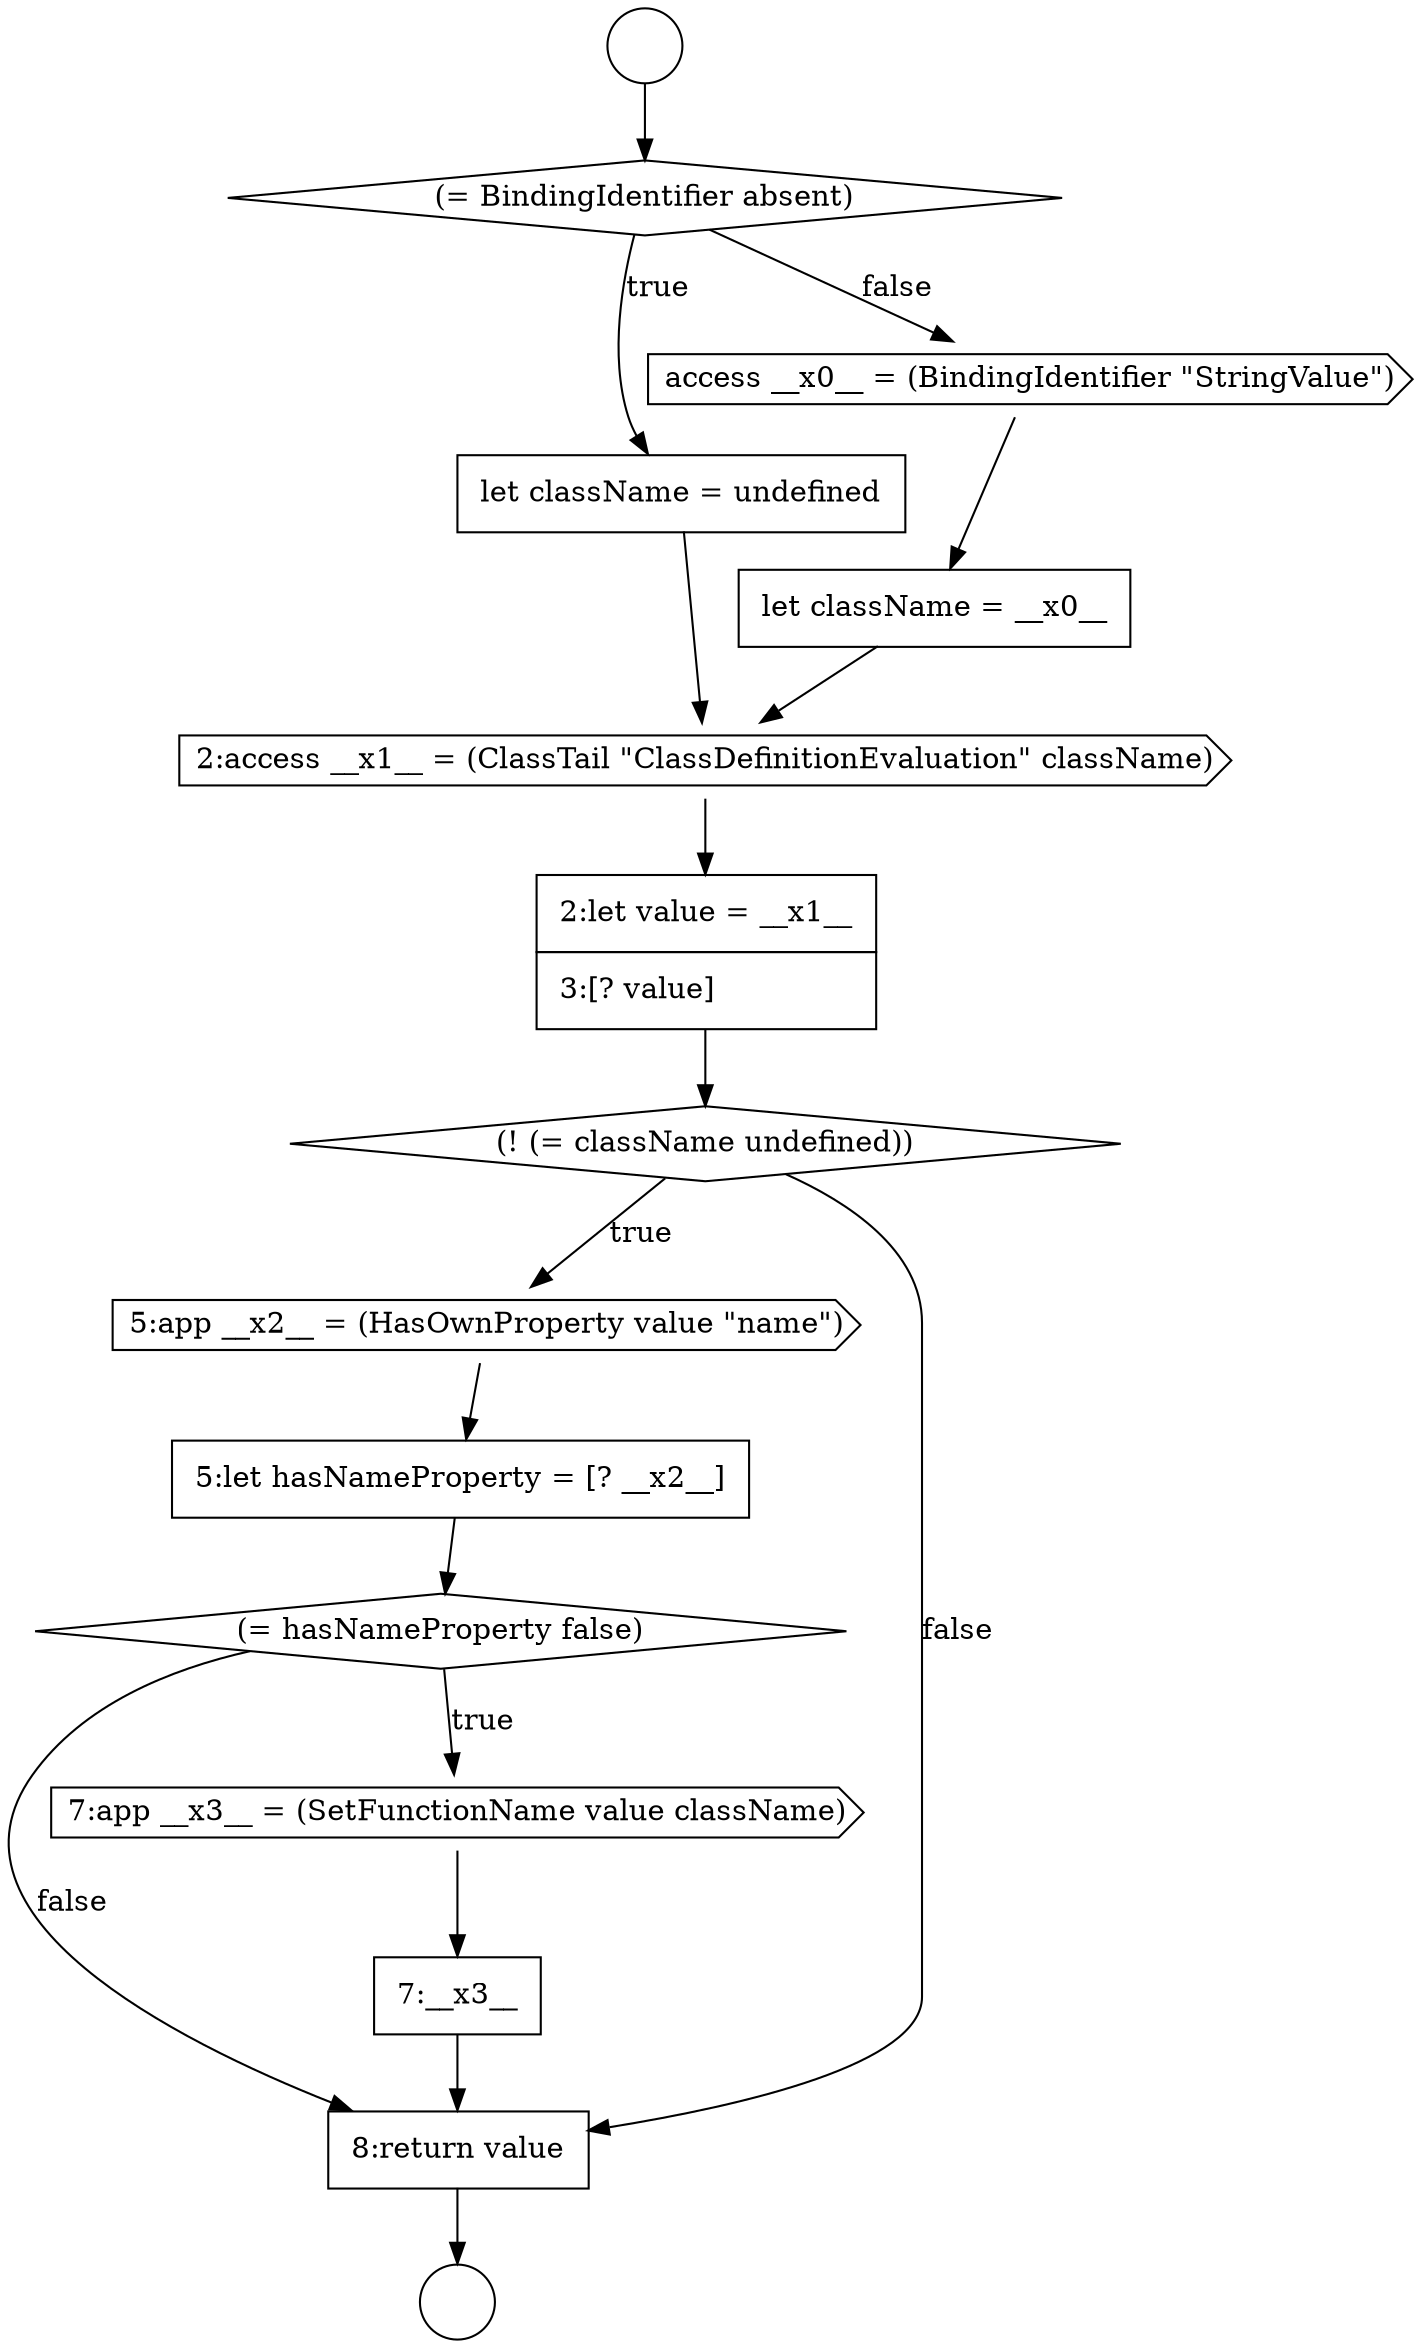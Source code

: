 digraph {
  node9131 [shape=none, margin=0, label=<<font color="black">
    <table border="0" cellborder="1" cellspacing="0" cellpadding="10">
      <tr><td align="left">let className = __x0__</td></tr>
    </table>
  </font>> color="black" fillcolor="white" style=filled]
  node9135 [shape=cds, label=<<font color="black">5:app __x2__ = (HasOwnProperty value &quot;name&quot;)</font>> color="black" fillcolor="white" style=filled]
  node9127 [shape=circle label=" " color="black" fillcolor="white" style=filled]
  node9128 [shape=diamond, label=<<font color="black">(= BindingIdentifier absent)</font>> color="black" fillcolor="white" style=filled]
  node9140 [shape=none, margin=0, label=<<font color="black">
    <table border="0" cellborder="1" cellspacing="0" cellpadding="10">
      <tr><td align="left">8:return value</td></tr>
    </table>
  </font>> color="black" fillcolor="white" style=filled]
  node9136 [shape=none, margin=0, label=<<font color="black">
    <table border="0" cellborder="1" cellspacing="0" cellpadding="10">
      <tr><td align="left">5:let hasNameProperty = [? __x2__]</td></tr>
    </table>
  </font>> color="black" fillcolor="white" style=filled]
  node9126 [shape=circle label=" " color="black" fillcolor="white" style=filled]
  node9132 [shape=cds, label=<<font color="black">2:access __x1__ = (ClassTail &quot;ClassDefinitionEvaluation&quot; className)</font>> color="black" fillcolor="white" style=filled]
  node9129 [shape=none, margin=0, label=<<font color="black">
    <table border="0" cellborder="1" cellspacing="0" cellpadding="10">
      <tr><td align="left">let className = undefined</td></tr>
    </table>
  </font>> color="black" fillcolor="white" style=filled]
  node9133 [shape=none, margin=0, label=<<font color="black">
    <table border="0" cellborder="1" cellspacing="0" cellpadding="10">
      <tr><td align="left">2:let value = __x1__</td></tr>
      <tr><td align="left">3:[? value]</td></tr>
    </table>
  </font>> color="black" fillcolor="white" style=filled]
  node9138 [shape=cds, label=<<font color="black">7:app __x3__ = (SetFunctionName value className)</font>> color="black" fillcolor="white" style=filled]
  node9130 [shape=cds, label=<<font color="black">access __x0__ = (BindingIdentifier &quot;StringValue&quot;)</font>> color="black" fillcolor="white" style=filled]
  node9134 [shape=diamond, label=<<font color="black">(! (= className undefined))</font>> color="black" fillcolor="white" style=filled]
  node9137 [shape=diamond, label=<<font color="black">(= hasNameProperty false)</font>> color="black" fillcolor="white" style=filled]
  node9139 [shape=none, margin=0, label=<<font color="black">
    <table border="0" cellborder="1" cellspacing="0" cellpadding="10">
      <tr><td align="left">7:__x3__</td></tr>
    </table>
  </font>> color="black" fillcolor="white" style=filled]
  node9126 -> node9128 [ color="black"]
  node9133 -> node9134 [ color="black"]
  node9135 -> node9136 [ color="black"]
  node9136 -> node9137 [ color="black"]
  node9138 -> node9139 [ color="black"]
  node9140 -> node9127 [ color="black"]
  node9129 -> node9132 [ color="black"]
  node9132 -> node9133 [ color="black"]
  node9134 -> node9135 [label=<<font color="black">true</font>> color="black"]
  node9134 -> node9140 [label=<<font color="black">false</font>> color="black"]
  node9139 -> node9140 [ color="black"]
  node9128 -> node9129 [label=<<font color="black">true</font>> color="black"]
  node9128 -> node9130 [label=<<font color="black">false</font>> color="black"]
  node9131 -> node9132 [ color="black"]
  node9130 -> node9131 [ color="black"]
  node9137 -> node9138 [label=<<font color="black">true</font>> color="black"]
  node9137 -> node9140 [label=<<font color="black">false</font>> color="black"]
}
